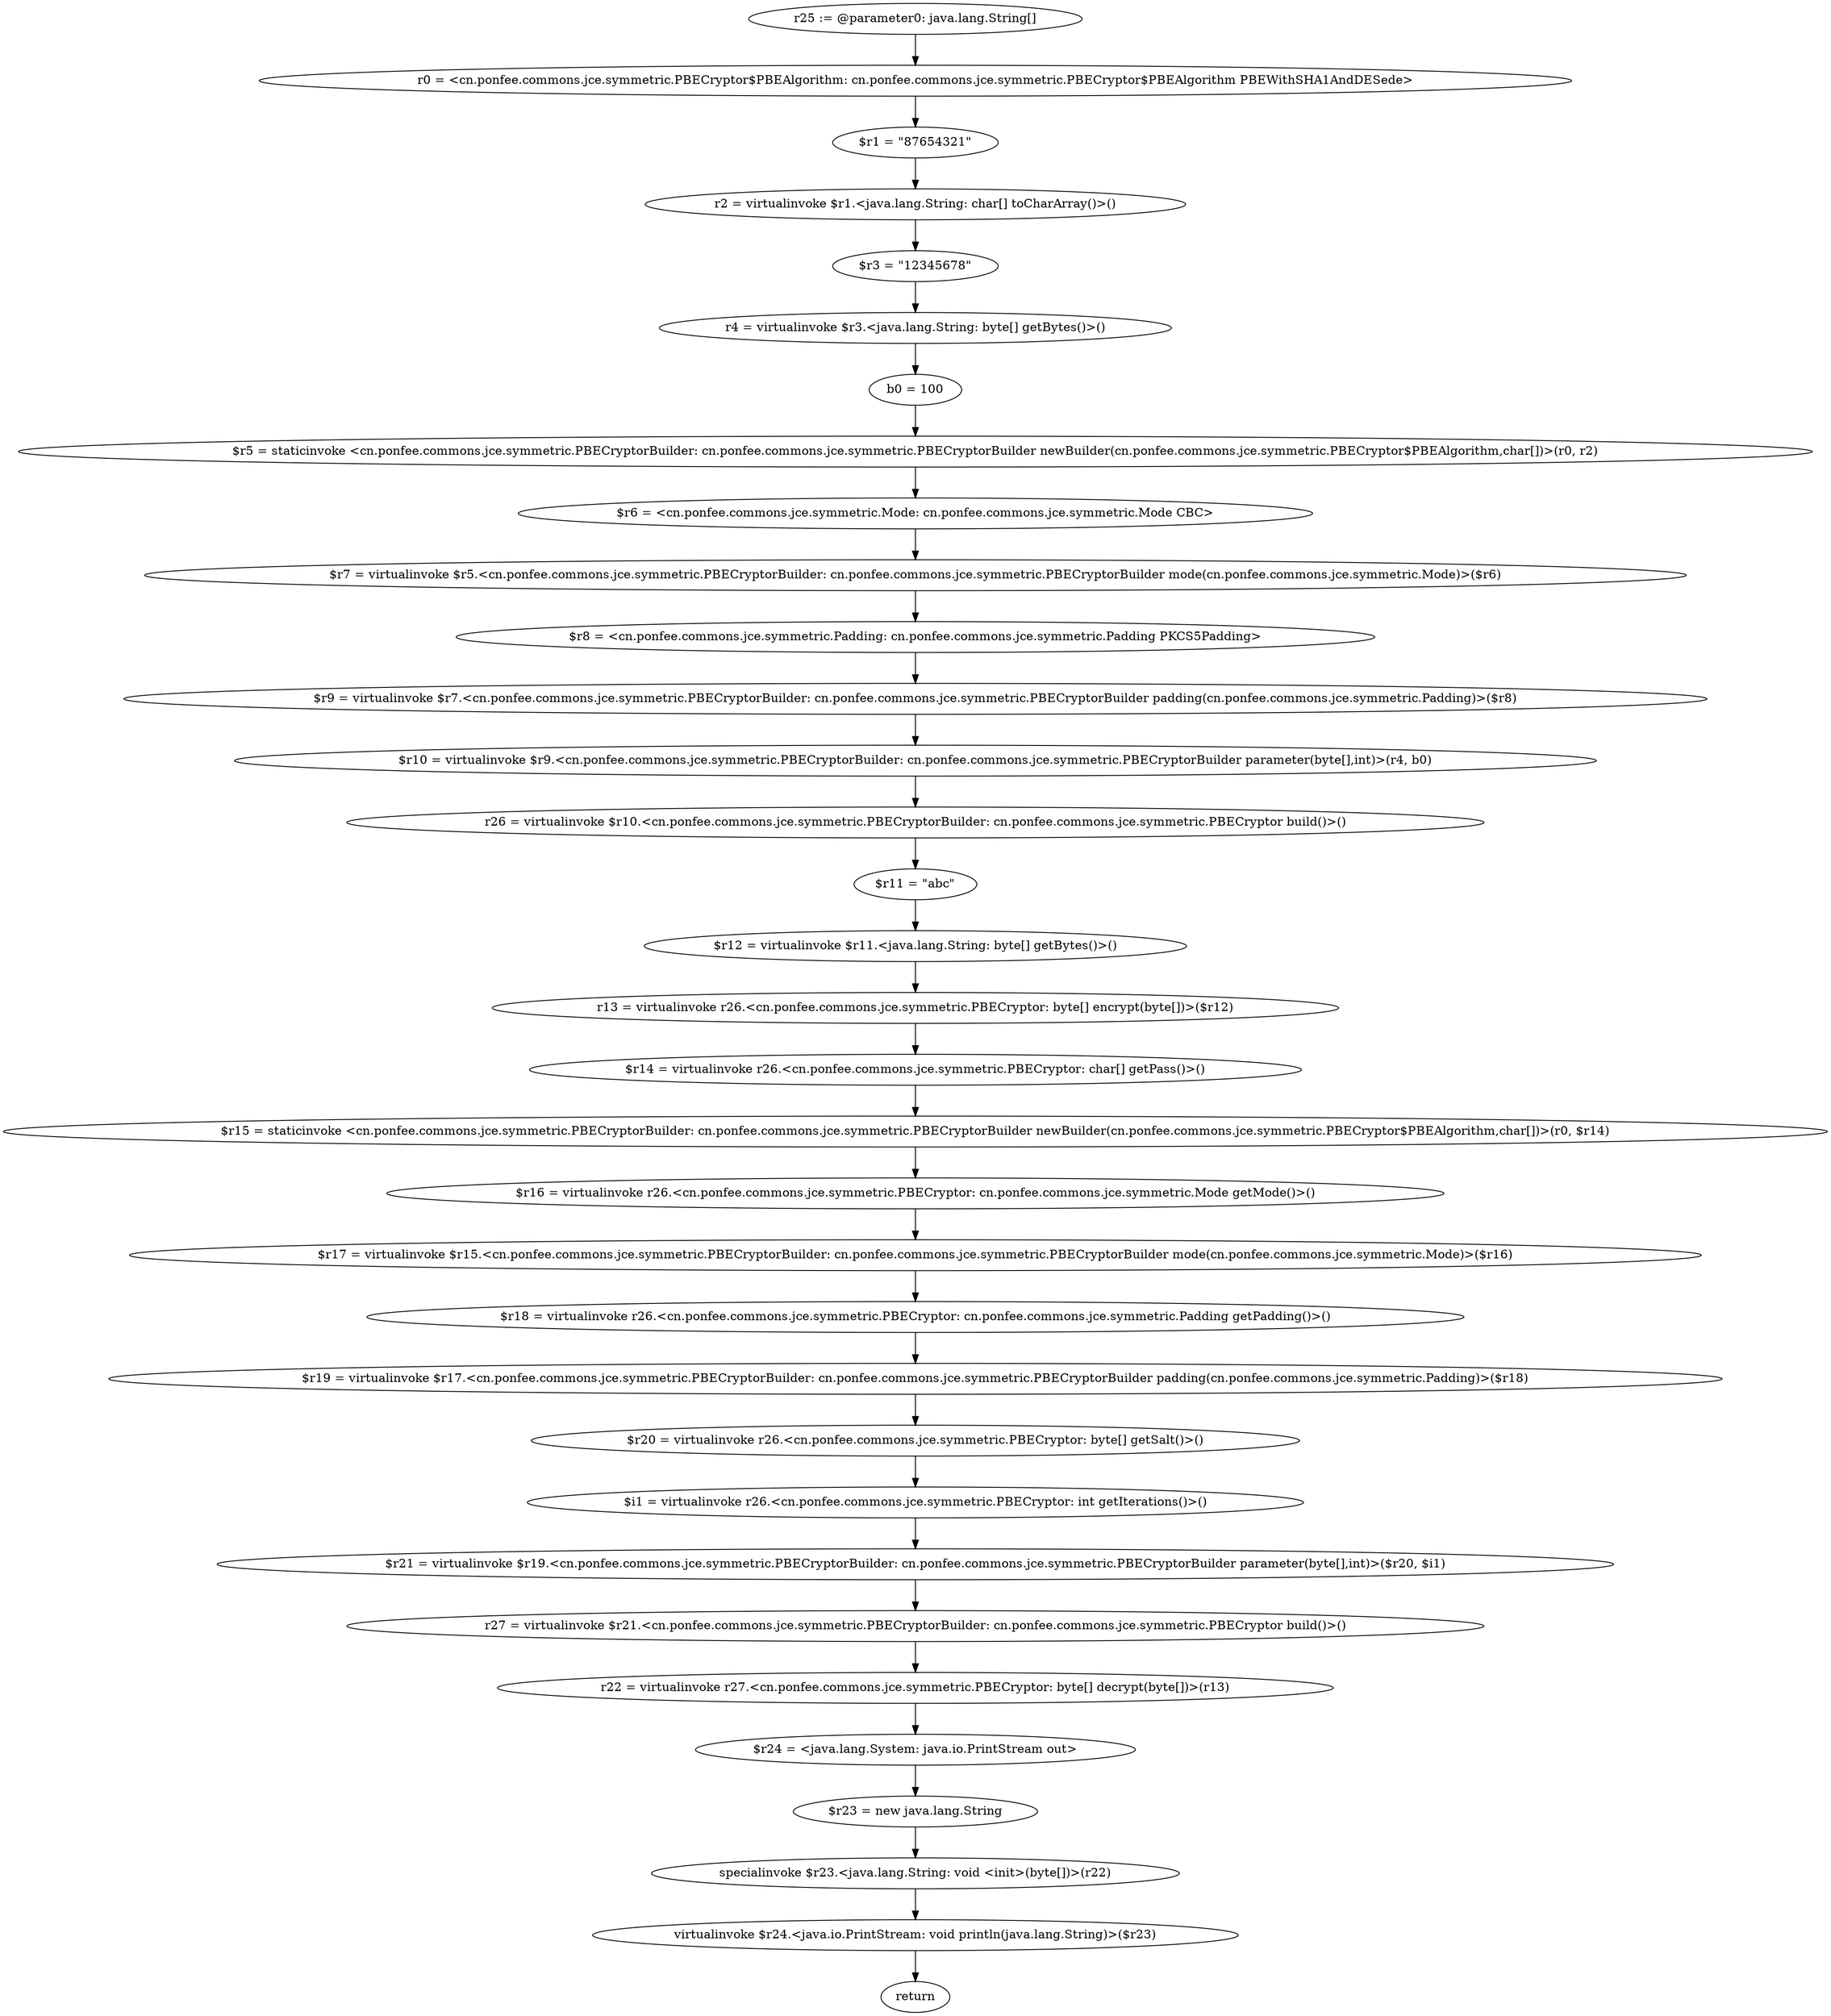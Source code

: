 digraph "unitGraph" {
    "r25 := @parameter0: java.lang.String[]"
    "r0 = <cn.ponfee.commons.jce.symmetric.PBECryptor$PBEAlgorithm: cn.ponfee.commons.jce.symmetric.PBECryptor$PBEAlgorithm PBEWithSHA1AndDESede>"
    "$r1 = \"87654321\""
    "r2 = virtualinvoke $r1.<java.lang.String: char[] toCharArray()>()"
    "$r3 = \"12345678\""
    "r4 = virtualinvoke $r3.<java.lang.String: byte[] getBytes()>()"
    "b0 = 100"
    "$r5 = staticinvoke <cn.ponfee.commons.jce.symmetric.PBECryptorBuilder: cn.ponfee.commons.jce.symmetric.PBECryptorBuilder newBuilder(cn.ponfee.commons.jce.symmetric.PBECryptor$PBEAlgorithm,char[])>(r0, r2)"
    "$r6 = <cn.ponfee.commons.jce.symmetric.Mode: cn.ponfee.commons.jce.symmetric.Mode CBC>"
    "$r7 = virtualinvoke $r5.<cn.ponfee.commons.jce.symmetric.PBECryptorBuilder: cn.ponfee.commons.jce.symmetric.PBECryptorBuilder mode(cn.ponfee.commons.jce.symmetric.Mode)>($r6)"
    "$r8 = <cn.ponfee.commons.jce.symmetric.Padding: cn.ponfee.commons.jce.symmetric.Padding PKCS5Padding>"
    "$r9 = virtualinvoke $r7.<cn.ponfee.commons.jce.symmetric.PBECryptorBuilder: cn.ponfee.commons.jce.symmetric.PBECryptorBuilder padding(cn.ponfee.commons.jce.symmetric.Padding)>($r8)"
    "$r10 = virtualinvoke $r9.<cn.ponfee.commons.jce.symmetric.PBECryptorBuilder: cn.ponfee.commons.jce.symmetric.PBECryptorBuilder parameter(byte[],int)>(r4, b0)"
    "r26 = virtualinvoke $r10.<cn.ponfee.commons.jce.symmetric.PBECryptorBuilder: cn.ponfee.commons.jce.symmetric.PBECryptor build()>()"
    "$r11 = \"abc\""
    "$r12 = virtualinvoke $r11.<java.lang.String: byte[] getBytes()>()"
    "r13 = virtualinvoke r26.<cn.ponfee.commons.jce.symmetric.PBECryptor: byte[] encrypt(byte[])>($r12)"
    "$r14 = virtualinvoke r26.<cn.ponfee.commons.jce.symmetric.PBECryptor: char[] getPass()>()"
    "$r15 = staticinvoke <cn.ponfee.commons.jce.symmetric.PBECryptorBuilder: cn.ponfee.commons.jce.symmetric.PBECryptorBuilder newBuilder(cn.ponfee.commons.jce.symmetric.PBECryptor$PBEAlgorithm,char[])>(r0, $r14)"
    "$r16 = virtualinvoke r26.<cn.ponfee.commons.jce.symmetric.PBECryptor: cn.ponfee.commons.jce.symmetric.Mode getMode()>()"
    "$r17 = virtualinvoke $r15.<cn.ponfee.commons.jce.symmetric.PBECryptorBuilder: cn.ponfee.commons.jce.symmetric.PBECryptorBuilder mode(cn.ponfee.commons.jce.symmetric.Mode)>($r16)"
    "$r18 = virtualinvoke r26.<cn.ponfee.commons.jce.symmetric.PBECryptor: cn.ponfee.commons.jce.symmetric.Padding getPadding()>()"
    "$r19 = virtualinvoke $r17.<cn.ponfee.commons.jce.symmetric.PBECryptorBuilder: cn.ponfee.commons.jce.symmetric.PBECryptorBuilder padding(cn.ponfee.commons.jce.symmetric.Padding)>($r18)"
    "$r20 = virtualinvoke r26.<cn.ponfee.commons.jce.symmetric.PBECryptor: byte[] getSalt()>()"
    "$i1 = virtualinvoke r26.<cn.ponfee.commons.jce.symmetric.PBECryptor: int getIterations()>()"
    "$r21 = virtualinvoke $r19.<cn.ponfee.commons.jce.symmetric.PBECryptorBuilder: cn.ponfee.commons.jce.symmetric.PBECryptorBuilder parameter(byte[],int)>($r20, $i1)"
    "r27 = virtualinvoke $r21.<cn.ponfee.commons.jce.symmetric.PBECryptorBuilder: cn.ponfee.commons.jce.symmetric.PBECryptor build()>()"
    "r22 = virtualinvoke r27.<cn.ponfee.commons.jce.symmetric.PBECryptor: byte[] decrypt(byte[])>(r13)"
    "$r24 = <java.lang.System: java.io.PrintStream out>"
    "$r23 = new java.lang.String"
    "specialinvoke $r23.<java.lang.String: void <init>(byte[])>(r22)"
    "virtualinvoke $r24.<java.io.PrintStream: void println(java.lang.String)>($r23)"
    "return"
    "r25 := @parameter0: java.lang.String[]"->"r0 = <cn.ponfee.commons.jce.symmetric.PBECryptor$PBEAlgorithm: cn.ponfee.commons.jce.symmetric.PBECryptor$PBEAlgorithm PBEWithSHA1AndDESede>";
    "r0 = <cn.ponfee.commons.jce.symmetric.PBECryptor$PBEAlgorithm: cn.ponfee.commons.jce.symmetric.PBECryptor$PBEAlgorithm PBEWithSHA1AndDESede>"->"$r1 = \"87654321\"";
    "$r1 = \"87654321\""->"r2 = virtualinvoke $r1.<java.lang.String: char[] toCharArray()>()";
    "r2 = virtualinvoke $r1.<java.lang.String: char[] toCharArray()>()"->"$r3 = \"12345678\"";
    "$r3 = \"12345678\""->"r4 = virtualinvoke $r3.<java.lang.String: byte[] getBytes()>()";
    "r4 = virtualinvoke $r3.<java.lang.String: byte[] getBytes()>()"->"b0 = 100";
    "b0 = 100"->"$r5 = staticinvoke <cn.ponfee.commons.jce.symmetric.PBECryptorBuilder: cn.ponfee.commons.jce.symmetric.PBECryptorBuilder newBuilder(cn.ponfee.commons.jce.symmetric.PBECryptor$PBEAlgorithm,char[])>(r0, r2)";
    "$r5 = staticinvoke <cn.ponfee.commons.jce.symmetric.PBECryptorBuilder: cn.ponfee.commons.jce.symmetric.PBECryptorBuilder newBuilder(cn.ponfee.commons.jce.symmetric.PBECryptor$PBEAlgorithm,char[])>(r0, r2)"->"$r6 = <cn.ponfee.commons.jce.symmetric.Mode: cn.ponfee.commons.jce.symmetric.Mode CBC>";
    "$r6 = <cn.ponfee.commons.jce.symmetric.Mode: cn.ponfee.commons.jce.symmetric.Mode CBC>"->"$r7 = virtualinvoke $r5.<cn.ponfee.commons.jce.symmetric.PBECryptorBuilder: cn.ponfee.commons.jce.symmetric.PBECryptorBuilder mode(cn.ponfee.commons.jce.symmetric.Mode)>($r6)";
    "$r7 = virtualinvoke $r5.<cn.ponfee.commons.jce.symmetric.PBECryptorBuilder: cn.ponfee.commons.jce.symmetric.PBECryptorBuilder mode(cn.ponfee.commons.jce.symmetric.Mode)>($r6)"->"$r8 = <cn.ponfee.commons.jce.symmetric.Padding: cn.ponfee.commons.jce.symmetric.Padding PKCS5Padding>";
    "$r8 = <cn.ponfee.commons.jce.symmetric.Padding: cn.ponfee.commons.jce.symmetric.Padding PKCS5Padding>"->"$r9 = virtualinvoke $r7.<cn.ponfee.commons.jce.symmetric.PBECryptorBuilder: cn.ponfee.commons.jce.symmetric.PBECryptorBuilder padding(cn.ponfee.commons.jce.symmetric.Padding)>($r8)";
    "$r9 = virtualinvoke $r7.<cn.ponfee.commons.jce.symmetric.PBECryptorBuilder: cn.ponfee.commons.jce.symmetric.PBECryptorBuilder padding(cn.ponfee.commons.jce.symmetric.Padding)>($r8)"->"$r10 = virtualinvoke $r9.<cn.ponfee.commons.jce.symmetric.PBECryptorBuilder: cn.ponfee.commons.jce.symmetric.PBECryptorBuilder parameter(byte[],int)>(r4, b0)";
    "$r10 = virtualinvoke $r9.<cn.ponfee.commons.jce.symmetric.PBECryptorBuilder: cn.ponfee.commons.jce.symmetric.PBECryptorBuilder parameter(byte[],int)>(r4, b0)"->"r26 = virtualinvoke $r10.<cn.ponfee.commons.jce.symmetric.PBECryptorBuilder: cn.ponfee.commons.jce.symmetric.PBECryptor build()>()";
    "r26 = virtualinvoke $r10.<cn.ponfee.commons.jce.symmetric.PBECryptorBuilder: cn.ponfee.commons.jce.symmetric.PBECryptor build()>()"->"$r11 = \"abc\"";
    "$r11 = \"abc\""->"$r12 = virtualinvoke $r11.<java.lang.String: byte[] getBytes()>()";
    "$r12 = virtualinvoke $r11.<java.lang.String: byte[] getBytes()>()"->"r13 = virtualinvoke r26.<cn.ponfee.commons.jce.symmetric.PBECryptor: byte[] encrypt(byte[])>($r12)";
    "r13 = virtualinvoke r26.<cn.ponfee.commons.jce.symmetric.PBECryptor: byte[] encrypt(byte[])>($r12)"->"$r14 = virtualinvoke r26.<cn.ponfee.commons.jce.symmetric.PBECryptor: char[] getPass()>()";
    "$r14 = virtualinvoke r26.<cn.ponfee.commons.jce.symmetric.PBECryptor: char[] getPass()>()"->"$r15 = staticinvoke <cn.ponfee.commons.jce.symmetric.PBECryptorBuilder: cn.ponfee.commons.jce.symmetric.PBECryptorBuilder newBuilder(cn.ponfee.commons.jce.symmetric.PBECryptor$PBEAlgorithm,char[])>(r0, $r14)";
    "$r15 = staticinvoke <cn.ponfee.commons.jce.symmetric.PBECryptorBuilder: cn.ponfee.commons.jce.symmetric.PBECryptorBuilder newBuilder(cn.ponfee.commons.jce.symmetric.PBECryptor$PBEAlgorithm,char[])>(r0, $r14)"->"$r16 = virtualinvoke r26.<cn.ponfee.commons.jce.symmetric.PBECryptor: cn.ponfee.commons.jce.symmetric.Mode getMode()>()";
    "$r16 = virtualinvoke r26.<cn.ponfee.commons.jce.symmetric.PBECryptor: cn.ponfee.commons.jce.symmetric.Mode getMode()>()"->"$r17 = virtualinvoke $r15.<cn.ponfee.commons.jce.symmetric.PBECryptorBuilder: cn.ponfee.commons.jce.symmetric.PBECryptorBuilder mode(cn.ponfee.commons.jce.symmetric.Mode)>($r16)";
    "$r17 = virtualinvoke $r15.<cn.ponfee.commons.jce.symmetric.PBECryptorBuilder: cn.ponfee.commons.jce.symmetric.PBECryptorBuilder mode(cn.ponfee.commons.jce.symmetric.Mode)>($r16)"->"$r18 = virtualinvoke r26.<cn.ponfee.commons.jce.symmetric.PBECryptor: cn.ponfee.commons.jce.symmetric.Padding getPadding()>()";
    "$r18 = virtualinvoke r26.<cn.ponfee.commons.jce.symmetric.PBECryptor: cn.ponfee.commons.jce.symmetric.Padding getPadding()>()"->"$r19 = virtualinvoke $r17.<cn.ponfee.commons.jce.symmetric.PBECryptorBuilder: cn.ponfee.commons.jce.symmetric.PBECryptorBuilder padding(cn.ponfee.commons.jce.symmetric.Padding)>($r18)";
    "$r19 = virtualinvoke $r17.<cn.ponfee.commons.jce.symmetric.PBECryptorBuilder: cn.ponfee.commons.jce.symmetric.PBECryptorBuilder padding(cn.ponfee.commons.jce.symmetric.Padding)>($r18)"->"$r20 = virtualinvoke r26.<cn.ponfee.commons.jce.symmetric.PBECryptor: byte[] getSalt()>()";
    "$r20 = virtualinvoke r26.<cn.ponfee.commons.jce.symmetric.PBECryptor: byte[] getSalt()>()"->"$i1 = virtualinvoke r26.<cn.ponfee.commons.jce.symmetric.PBECryptor: int getIterations()>()";
    "$i1 = virtualinvoke r26.<cn.ponfee.commons.jce.symmetric.PBECryptor: int getIterations()>()"->"$r21 = virtualinvoke $r19.<cn.ponfee.commons.jce.symmetric.PBECryptorBuilder: cn.ponfee.commons.jce.symmetric.PBECryptorBuilder parameter(byte[],int)>($r20, $i1)";
    "$r21 = virtualinvoke $r19.<cn.ponfee.commons.jce.symmetric.PBECryptorBuilder: cn.ponfee.commons.jce.symmetric.PBECryptorBuilder parameter(byte[],int)>($r20, $i1)"->"r27 = virtualinvoke $r21.<cn.ponfee.commons.jce.symmetric.PBECryptorBuilder: cn.ponfee.commons.jce.symmetric.PBECryptor build()>()";
    "r27 = virtualinvoke $r21.<cn.ponfee.commons.jce.symmetric.PBECryptorBuilder: cn.ponfee.commons.jce.symmetric.PBECryptor build()>()"->"r22 = virtualinvoke r27.<cn.ponfee.commons.jce.symmetric.PBECryptor: byte[] decrypt(byte[])>(r13)";
    "r22 = virtualinvoke r27.<cn.ponfee.commons.jce.symmetric.PBECryptor: byte[] decrypt(byte[])>(r13)"->"$r24 = <java.lang.System: java.io.PrintStream out>";
    "$r24 = <java.lang.System: java.io.PrintStream out>"->"$r23 = new java.lang.String";
    "$r23 = new java.lang.String"->"specialinvoke $r23.<java.lang.String: void <init>(byte[])>(r22)";
    "specialinvoke $r23.<java.lang.String: void <init>(byte[])>(r22)"->"virtualinvoke $r24.<java.io.PrintStream: void println(java.lang.String)>($r23)";
    "virtualinvoke $r24.<java.io.PrintStream: void println(java.lang.String)>($r23)"->"return";
}
